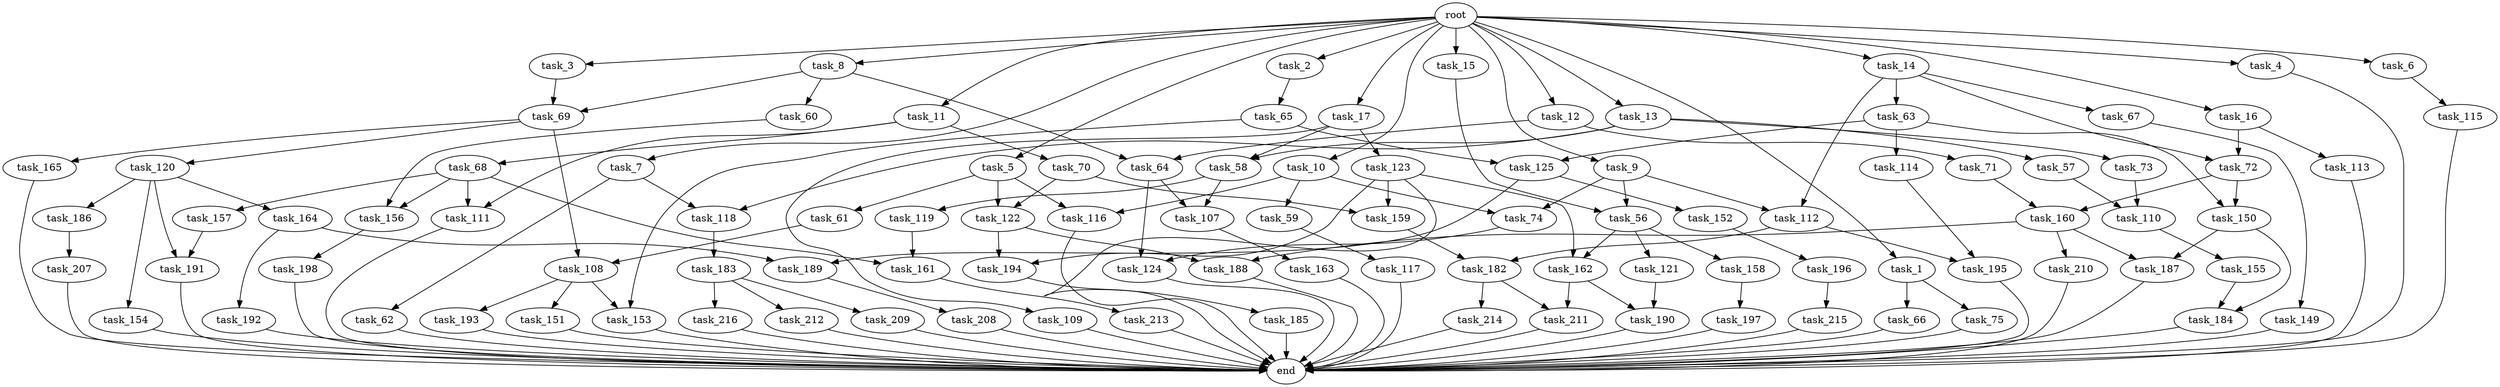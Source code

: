 digraph G {
  task_67 [size="7730941132.800000"];
  task_193 [size="85899345920.000000"];
  task_12 [size="102.400000"];
  task_73 [size="13743895347.200001"];
  task_5 [size="102.400000"];
  task_162 [size="127990025420.800003"];
  task_63 [size="7730941132.800000"];
  task_196 [size="21474836480.000000"];
  task_164 [size="3435973836.800000"];
  task_17 [size="102.400000"];
  task_2 [size="102.400000"];
  task_121 [size="85899345920.000000"];
  task_216 [size="30923764531.200001"];
  task_13 [size="102.400000"];
  task_161 [size="49821620633.600006"];
  task_207 [size="69578470195.199997"];
  task_60 [size="13743895347.200001"];
  task_198 [size="54975581388.800003"];
  task_15 [size="102.400000"];
  task_163 [size="42090679500.800003"];
  task_58 [size="68719476736.000000"];
  task_11 [size="102.400000"];
  task_150 [size="6871947673.600000"];
  task_165 [size="54975581388.800003"];
  task_191 [size="89335319756.800003"];
  task_64 [size="99643241267.200012"];
  root [size="0.000000"];
  task_72 [size="15461882265.600000"];
  task_69 [size="21474836480.000000"];
  task_119 [size="69578470195.199997"];
  task_74 [size="91053306675.200012"];
  task_152 [size="21474836480.000000"];
  task_190 [size="27487790694.400002"];
  task_114 [size="3435973836.800000"];
  task_8 [size="102.400000"];
  task_155 [size="30923764531.200001"];
  task_215 [size="13743895347.200001"];
  task_109 [size="54975581388.800003"];
  task_122 [size="62706522521.600006"];
  task_194 [size="49821620633.600006"];
  task_57 [size="13743895347.200001"];
  task_66 [size="42090679500.800003"];
  task_186 [size="3435973836.800000"];
  task_214 [size="3435973836.800000"];
  task_188 [size="11166914969.600000"];
  task_116 [size="77309411328.000000"];
  task_182 [size="127990025420.800003"];
  task_156 [size="127990025420.800003"];
  task_213 [size="21474836480.000000"];
  task_1 [size="102.400000"];
  task_3 [size="102.400000"];
  task_185 [size="42090679500.800003"];
  task_56 [size="107374182400.000000"];
  task_212 [size="30923764531.200001"];
  task_157 [size="42090679500.800003"];
  task_7 [size="102.400000"];
  task_189 [size="76450417868.800003"];
  task_75 [size="42090679500.800003"];
  task_9 [size="102.400000"];
  task_149 [size="30923764531.200001"];
  task_4 [size="102.400000"];
  task_187 [size="24910810316.800003"];
  end [size="0.000000"];
  task_111 [size="127990025420.800003"];
  task_123 [size="54975581388.800003"];
  task_117 [size="69578470195.199997"];
  task_16 [size="102.400000"];
  task_159 [size="97066260889.600006"];
  task_154 [size="3435973836.800000"];
  task_6 [size="102.400000"];
  task_160 [size="6871947673.600000"];
  task_62 [size="69578470195.199997"];
  task_192 [size="54975581388.800003"];
  task_112 [size="29205777612.800003"];
  task_65 [size="7730941132.800000"];
  task_115 [size="54975581388.800003"];
  task_113 [size="7730941132.800000"];
  task_158 [size="85899345920.000000"];
  task_118 [size="83322365542.400009"];
  task_120 [size="54975581388.800003"];
  task_184 [size="107374182400.000000"];
  task_125 [size="6871947673.600000"];
  task_124 [size="42949672960.000000"];
  task_210 [size="3435973836.800000"];
  task_68 [size="85899345920.000000"];
  task_211 [size="17179869184.000000"];
  task_208 [size="21474836480.000000"];
  task_61 [size="7730941132.800000"];
  task_209 [size="30923764531.200001"];
  task_151 [size="85899345920.000000"];
  task_195 [size="116823110451.200012"];
  task_59 [size="69578470195.199997"];
  task_70 [size="85899345920.000000"];
  task_197 [size="13743895347.200001"];
  task_183 [size="69578470195.199997"];
  task_71 [size="85899345920.000000"];
  task_10 [size="102.400000"];
  task_14 [size="102.400000"];
  task_110 [size="24910810316.800003"];
  task_108 [size="76450417868.800003"];
  task_153 [size="89335319756.800003"];
  task_107 [size="91053306675.200012"];

  task_67 -> task_149 [size="301989888.000000"];
  task_193 -> end [size="1.000000"];
  task_12 -> task_64 [size="838860800.000000"];
  task_12 -> task_71 [size="838860800.000000"];
  task_73 -> task_110 [size="33554432.000000"];
  task_5 -> task_116 [size="75497472.000000"];
  task_5 -> task_122 [size="75497472.000000"];
  task_5 -> task_61 [size="75497472.000000"];
  task_162 -> task_190 [size="134217728.000000"];
  task_162 -> task_211 [size="134217728.000000"];
  task_63 -> task_150 [size="33554432.000000"];
  task_63 -> task_114 [size="33554432.000000"];
  task_63 -> task_125 [size="33554432.000000"];
  task_196 -> task_215 [size="134217728.000000"];
  task_164 -> task_189 [size="536870912.000000"];
  task_164 -> task_192 [size="536870912.000000"];
  task_17 -> task_109 [size="536870912.000000"];
  task_17 -> task_123 [size="536870912.000000"];
  task_17 -> task_58 [size="536870912.000000"];
  task_2 -> task_65 [size="75497472.000000"];
  task_121 -> task_190 [size="134217728.000000"];
  task_216 -> end [size="1.000000"];
  task_13 -> task_118 [size="134217728.000000"];
  task_13 -> task_57 [size="134217728.000000"];
  task_13 -> task_73 [size="134217728.000000"];
  task_13 -> task_58 [size="134217728.000000"];
  task_161 -> task_213 [size="209715200.000000"];
  task_207 -> end [size="1.000000"];
  task_60 -> task_156 [size="838860800.000000"];
  task_198 -> end [size="1.000000"];
  task_15 -> task_56 [size="838860800.000000"];
  task_163 -> end [size="1.000000"];
  task_58 -> task_119 [size="679477248.000000"];
  task_58 -> task_107 [size="679477248.000000"];
  task_11 -> task_111 [size="838860800.000000"];
  task_11 -> task_68 [size="838860800.000000"];
  task_11 -> task_70 [size="838860800.000000"];
  task_150 -> task_187 [size="209715200.000000"];
  task_150 -> task_184 [size="209715200.000000"];
  task_165 -> end [size="1.000000"];
  task_191 -> end [size="1.000000"];
  task_64 -> task_124 [size="209715200.000000"];
  task_64 -> task_107 [size="209715200.000000"];
  root -> task_7 [size="1.000000"];
  root -> task_8 [size="1.000000"];
  root -> task_12 [size="1.000000"];
  root -> task_4 [size="1.000000"];
  root -> task_1 [size="1.000000"];
  root -> task_3 [size="1.000000"];
  root -> task_16 [size="1.000000"];
  root -> task_5 [size="1.000000"];
  root -> task_10 [size="1.000000"];
  root -> task_6 [size="1.000000"];
  root -> task_17 [size="1.000000"];
  root -> task_9 [size="1.000000"];
  root -> task_11 [size="1.000000"];
  root -> task_2 [size="1.000000"];
  root -> task_13 [size="1.000000"];
  root -> task_14 [size="1.000000"];
  root -> task_15 [size="1.000000"];
  task_72 -> task_160 [size="33554432.000000"];
  task_72 -> task_150 [size="33554432.000000"];
  task_69 -> task_108 [size="536870912.000000"];
  task_69 -> task_120 [size="536870912.000000"];
  task_69 -> task_165 [size="536870912.000000"];
  task_119 -> task_161 [size="75497472.000000"];
  task_74 -> task_124 [size="209715200.000000"];
  task_152 -> task_196 [size="209715200.000000"];
  task_190 -> end [size="1.000000"];
  task_114 -> task_195 [size="301989888.000000"];
  task_8 -> task_60 [size="134217728.000000"];
  task_8 -> task_69 [size="134217728.000000"];
  task_8 -> task_64 [size="134217728.000000"];
  task_155 -> task_184 [size="838860800.000000"];
  task_215 -> end [size="1.000000"];
  task_109 -> end [size="1.000000"];
  task_122 -> task_194 [size="75497472.000000"];
  task_122 -> task_188 [size="75497472.000000"];
  task_194 -> end [size="1.000000"];
  task_57 -> task_110 [size="209715200.000000"];
  task_66 -> end [size="1.000000"];
  task_186 -> task_207 [size="679477248.000000"];
  task_214 -> end [size="1.000000"];
  task_188 -> end [size="1.000000"];
  task_116 -> end [size="1.000000"];
  task_182 -> task_214 [size="33554432.000000"];
  task_182 -> task_211 [size="33554432.000000"];
  task_156 -> task_198 [size="536870912.000000"];
  task_213 -> end [size="1.000000"];
  task_1 -> task_66 [size="411041792.000000"];
  task_1 -> task_75 [size="411041792.000000"];
  task_3 -> task_69 [size="75497472.000000"];
  task_185 -> end [size="1.000000"];
  task_56 -> task_121 [size="838860800.000000"];
  task_56 -> task_158 [size="838860800.000000"];
  task_56 -> task_162 [size="838860800.000000"];
  task_212 -> end [size="1.000000"];
  task_157 -> task_191 [size="838860800.000000"];
  task_7 -> task_118 [size="679477248.000000"];
  task_7 -> task_62 [size="679477248.000000"];
  task_189 -> task_208 [size="209715200.000000"];
  task_75 -> end [size="1.000000"];
  task_9 -> task_112 [size="209715200.000000"];
  task_9 -> task_56 [size="209715200.000000"];
  task_9 -> task_74 [size="209715200.000000"];
  task_149 -> end [size="1.000000"];
  task_4 -> end [size="1.000000"];
  task_187 -> end [size="1.000000"];
  task_111 -> end [size="1.000000"];
  task_123 -> task_162 [size="411041792.000000"];
  task_123 -> task_194 [size="411041792.000000"];
  task_123 -> task_159 [size="411041792.000000"];
  task_123 -> task_185 [size="411041792.000000"];
  task_117 -> end [size="1.000000"];
  task_16 -> task_72 [size="75497472.000000"];
  task_16 -> task_113 [size="75497472.000000"];
  task_159 -> task_182 [size="411041792.000000"];
  task_154 -> end [size="1.000000"];
  task_6 -> task_115 [size="536870912.000000"];
  task_160 -> task_187 [size="33554432.000000"];
  task_160 -> task_188 [size="33554432.000000"];
  task_160 -> task_210 [size="33554432.000000"];
  task_62 -> end [size="1.000000"];
  task_192 -> end [size="1.000000"];
  task_112 -> task_182 [size="838860800.000000"];
  task_112 -> task_195 [size="838860800.000000"];
  task_65 -> task_153 [size="33554432.000000"];
  task_65 -> task_125 [size="33554432.000000"];
  task_115 -> end [size="1.000000"];
  task_113 -> end [size="1.000000"];
  task_158 -> task_197 [size="134217728.000000"];
  task_118 -> task_183 [size="679477248.000000"];
  task_120 -> task_154 [size="33554432.000000"];
  task_120 -> task_164 [size="33554432.000000"];
  task_120 -> task_191 [size="33554432.000000"];
  task_120 -> task_186 [size="33554432.000000"];
  task_184 -> end [size="1.000000"];
  task_125 -> task_152 [size="209715200.000000"];
  task_125 -> task_189 [size="209715200.000000"];
  task_124 -> end [size="1.000000"];
  task_210 -> end [size="1.000000"];
  task_68 -> task_111 [size="411041792.000000"];
  task_68 -> task_156 [size="411041792.000000"];
  task_68 -> task_157 [size="411041792.000000"];
  task_68 -> task_161 [size="411041792.000000"];
  task_211 -> end [size="1.000000"];
  task_208 -> end [size="1.000000"];
  task_61 -> task_108 [size="209715200.000000"];
  task_209 -> end [size="1.000000"];
  task_151 -> end [size="1.000000"];
  task_195 -> end [size="1.000000"];
  task_59 -> task_117 [size="679477248.000000"];
  task_70 -> task_122 [size="536870912.000000"];
  task_70 -> task_159 [size="536870912.000000"];
  task_197 -> end [size="1.000000"];
  task_183 -> task_216 [size="301989888.000000"];
  task_183 -> task_212 [size="301989888.000000"];
  task_183 -> task_209 [size="301989888.000000"];
  task_71 -> task_160 [size="33554432.000000"];
  task_10 -> task_116 [size="679477248.000000"];
  task_10 -> task_59 [size="679477248.000000"];
  task_10 -> task_74 [size="679477248.000000"];
  task_14 -> task_67 [size="75497472.000000"];
  task_14 -> task_63 [size="75497472.000000"];
  task_14 -> task_112 [size="75497472.000000"];
  task_14 -> task_72 [size="75497472.000000"];
  task_110 -> task_155 [size="301989888.000000"];
  task_108 -> task_193 [size="838860800.000000"];
  task_108 -> task_153 [size="838860800.000000"];
  task_108 -> task_151 [size="838860800.000000"];
  task_153 -> end [size="1.000000"];
  task_107 -> task_163 [size="411041792.000000"];
}
